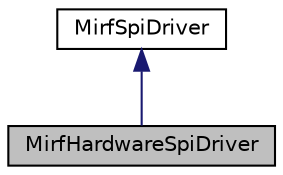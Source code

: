 digraph "MirfHardwareSpiDriver"
{
  edge [fontname="Helvetica",fontsize="10",labelfontname="Helvetica",labelfontsize="10"];
  node [fontname="Helvetica",fontsize="10",shape=record];
  Node0 [label="MirfHardwareSpiDriver",height=0.2,width=0.4,color="black", fillcolor="grey75", style="filled", fontcolor="black"];
  Node1 -> Node0 [dir="back",color="midnightblue",fontsize="10",style="solid"];
  Node1 [label="MirfSpiDriver",height=0.2,width=0.4,color="black", fillcolor="white", style="filled",URL="$class_mirf_spi_driver.html"];
}
